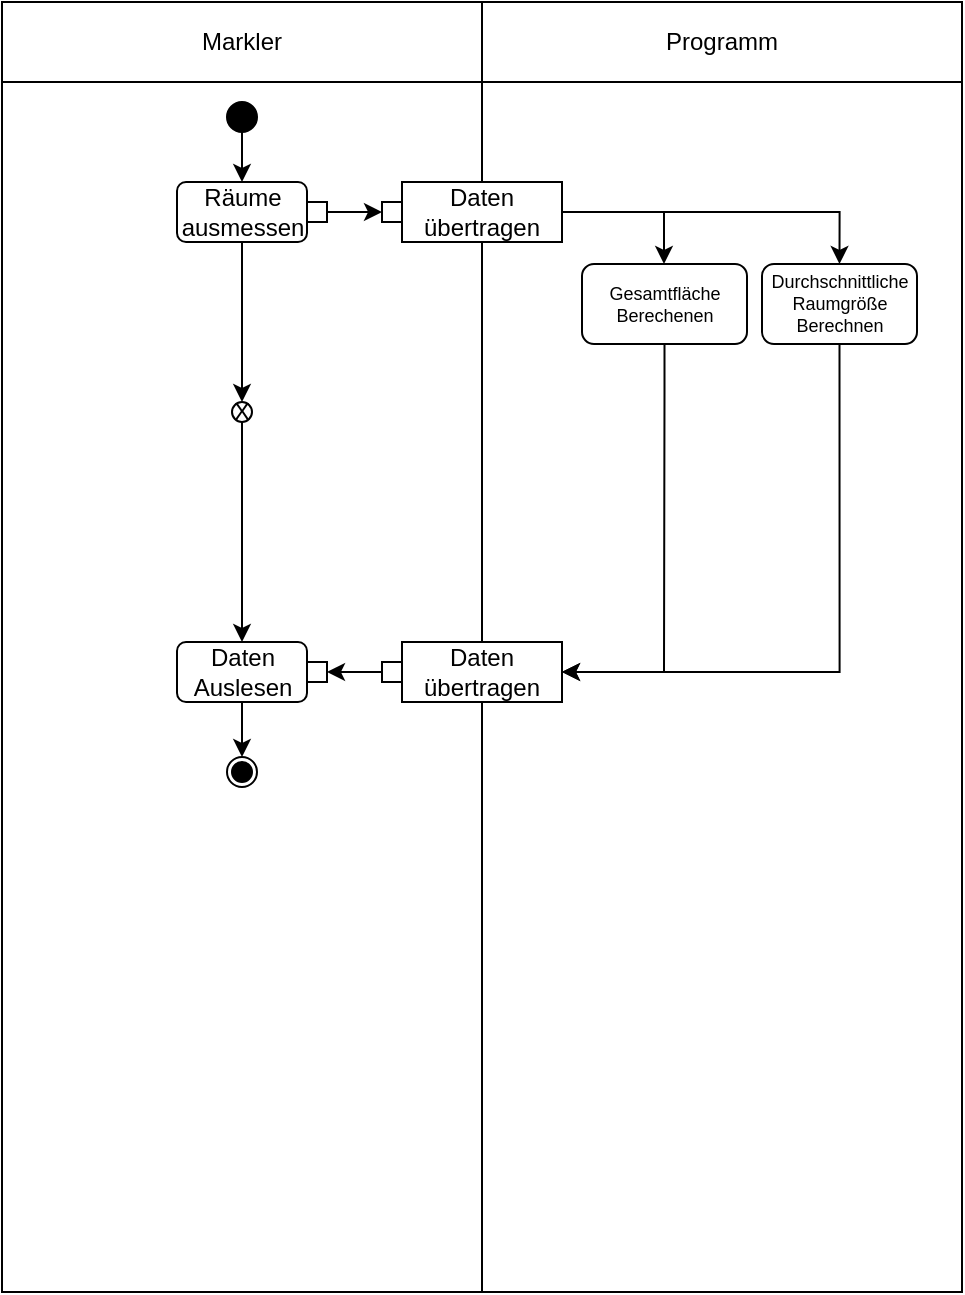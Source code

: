 <mxfile version="25.0.3">
  <diagram name="Seite-1" id="dTdTS0Jpss7GZBtvpQMk">
    <mxGraphModel dx="538" dy="290" grid="1" gridSize="10" guides="1" tooltips="1" connect="1" arrows="1" fold="1" page="1" pageScale="1" pageWidth="750" pageHeight="600" background="#ffffff" math="0" shadow="0">
      <root>
        <mxCell id="0" />
        <mxCell id="1" parent="0" />
        <mxCell id="P2V1AuMaLBbZlVJgVHay-41" value="" style="rounded=0;whiteSpace=wrap;html=1;rotation=90;" vertex="1" parent="1">
          <mxGeometry x="-47.5" y="382.5" width="605" height="240" as="geometry" />
        </mxCell>
        <mxCell id="P2V1AuMaLBbZlVJgVHay-42" value="" style="rounded=0;whiteSpace=wrap;html=1;rotation=90;" vertex="1" parent="1">
          <mxGeometry x="192.5" y="382.5" width="605" height="240" as="geometry" />
        </mxCell>
        <mxCell id="P2V1AuMaLBbZlVJgVHay-2" value="Markler" style="rounded=0;whiteSpace=wrap;html=1;" vertex="1" parent="1">
          <mxGeometry x="135" y="160" width="240" height="40" as="geometry" />
        </mxCell>
        <mxCell id="P2V1AuMaLBbZlVJgVHay-4" value="Programm" style="rounded=0;whiteSpace=wrap;html=1;" vertex="1" parent="1">
          <mxGeometry x="375" y="160" width="240" height="40" as="geometry" />
        </mxCell>
        <mxCell id="P2V1AuMaLBbZlVJgVHay-8" style="edgeStyle=orthogonalEdgeStyle;rounded=0;orthogonalLoop=1;jettySize=auto;html=1;entryX=0.5;entryY=0;entryDx=0;entryDy=0;" edge="1" parent="1" source="P2V1AuMaLBbZlVJgVHay-6" target="P2V1AuMaLBbZlVJgVHay-7">
          <mxGeometry relative="1" as="geometry" />
        </mxCell>
        <mxCell id="P2V1AuMaLBbZlVJgVHay-6" value="" style="ellipse;whiteSpace=wrap;html=1;aspect=fixed;labelBackgroundColor=#000000;fillColor=#000000;" vertex="1" parent="1">
          <mxGeometry x="247.5" y="210" width="15" height="15" as="geometry" />
        </mxCell>
        <mxCell id="P2V1AuMaLBbZlVJgVHay-26" style="edgeStyle=orthogonalEdgeStyle;rounded=0;orthogonalLoop=1;jettySize=auto;html=1;entryX=0.5;entryY=0;entryDx=0;entryDy=0;" edge="1" parent="1" source="P2V1AuMaLBbZlVJgVHay-7" target="P2V1AuMaLBbZlVJgVHay-25">
          <mxGeometry relative="1" as="geometry" />
        </mxCell>
        <mxCell id="P2V1AuMaLBbZlVJgVHay-7" value="&lt;font&gt;Räume ausmessen&lt;/font&gt;" style="rounded=1;whiteSpace=wrap;html=1;" vertex="1" parent="1">
          <mxGeometry x="222.5" y="250" width="65" height="30" as="geometry" />
        </mxCell>
        <mxCell id="P2V1AuMaLBbZlVJgVHay-34" style="edgeStyle=orthogonalEdgeStyle;rounded=0;orthogonalLoop=1;jettySize=auto;html=1;" edge="1" parent="1" source="P2V1AuMaLBbZlVJgVHay-10" target="P2V1AuMaLBbZlVJgVHay-28">
          <mxGeometry relative="1" as="geometry">
            <Array as="points">
              <mxPoint x="466" y="265" />
            </Array>
          </mxGeometry>
        </mxCell>
        <mxCell id="P2V1AuMaLBbZlVJgVHay-35" style="edgeStyle=orthogonalEdgeStyle;rounded=0;orthogonalLoop=1;jettySize=auto;html=1;entryX=0.5;entryY=0;entryDx=0;entryDy=0;" edge="1" parent="1" source="P2V1AuMaLBbZlVJgVHay-10" target="P2V1AuMaLBbZlVJgVHay-30">
          <mxGeometry relative="1" as="geometry" />
        </mxCell>
        <mxCell id="P2V1AuMaLBbZlVJgVHay-10" value="Daten übertragen" style="rounded=0;whiteSpace=wrap;html=1;" vertex="1" parent="1">
          <mxGeometry x="335" y="250" width="80" height="30" as="geometry" />
        </mxCell>
        <mxCell id="P2V1AuMaLBbZlVJgVHay-16" style="edgeStyle=orthogonalEdgeStyle;rounded=0;orthogonalLoop=1;jettySize=auto;html=1;exitX=1;exitY=0.5;exitDx=0;exitDy=0;entryX=0;entryY=0.5;entryDx=0;entryDy=0;" edge="1" parent="1" source="P2V1AuMaLBbZlVJgVHay-17" target="P2V1AuMaLBbZlVJgVHay-10">
          <mxGeometry relative="1" as="geometry" />
        </mxCell>
        <mxCell id="P2V1AuMaLBbZlVJgVHay-13" value="" style="rounded=0;whiteSpace=wrap;html=1;" vertex="1" parent="1">
          <mxGeometry x="287.5" y="260" width="10" height="10" as="geometry" />
        </mxCell>
        <mxCell id="P2V1AuMaLBbZlVJgVHay-18" value="" style="edgeStyle=orthogonalEdgeStyle;rounded=0;orthogonalLoop=1;jettySize=auto;html=1;exitX=1;exitY=0.5;exitDx=0;exitDy=0;entryX=0;entryY=0.5;entryDx=0;entryDy=0;" edge="1" parent="1" source="P2V1AuMaLBbZlVJgVHay-13" target="P2V1AuMaLBbZlVJgVHay-17">
          <mxGeometry relative="1" as="geometry">
            <mxPoint x="313" y="265" as="sourcePoint" />
            <mxPoint x="335" y="265" as="targetPoint" />
          </mxGeometry>
        </mxCell>
        <mxCell id="P2V1AuMaLBbZlVJgVHay-17" value="" style="rounded=0;whiteSpace=wrap;html=1;" vertex="1" parent="1">
          <mxGeometry x="325" y="260" width="10" height="10" as="geometry" />
        </mxCell>
        <mxCell id="P2V1AuMaLBbZlVJgVHay-19" value="Daten übertragen" style="rounded=0;whiteSpace=wrap;html=1;" vertex="1" parent="1">
          <mxGeometry x="335" y="480" width="80" height="30" as="geometry" />
        </mxCell>
        <mxCell id="P2V1AuMaLBbZlVJgVHay-39" style="edgeStyle=orthogonalEdgeStyle;rounded=0;orthogonalLoop=1;jettySize=auto;html=1;entryX=0.5;entryY=0;entryDx=0;entryDy=0;" edge="1" parent="1" source="P2V1AuMaLBbZlVJgVHay-20" target="P2V1AuMaLBbZlVJgVHay-38">
          <mxGeometry relative="1" as="geometry" />
        </mxCell>
        <mxCell id="P2V1AuMaLBbZlVJgVHay-20" value="Daten Auslesen" style="rounded=1;whiteSpace=wrap;html=1;" vertex="1" parent="1">
          <mxGeometry x="222.5" y="480" width="65" height="30" as="geometry" />
        </mxCell>
        <mxCell id="P2V1AuMaLBbZlVJgVHay-24" style="edgeStyle=orthogonalEdgeStyle;rounded=0;orthogonalLoop=1;jettySize=auto;html=1;exitX=0;exitY=0.5;exitDx=0;exitDy=0;entryX=1;entryY=0.5;entryDx=0;entryDy=0;" edge="1" parent="1" source="P2V1AuMaLBbZlVJgVHay-21" target="P2V1AuMaLBbZlVJgVHay-23">
          <mxGeometry relative="1" as="geometry" />
        </mxCell>
        <mxCell id="P2V1AuMaLBbZlVJgVHay-21" value="" style="rounded=0;whiteSpace=wrap;html=1;" vertex="1" parent="1">
          <mxGeometry x="325" y="490" width="10" height="10" as="geometry" />
        </mxCell>
        <mxCell id="P2V1AuMaLBbZlVJgVHay-23" value="" style="rounded=0;whiteSpace=wrap;html=1;" vertex="1" parent="1">
          <mxGeometry x="287.5" y="490" width="10" height="10" as="geometry" />
        </mxCell>
        <mxCell id="P2V1AuMaLBbZlVJgVHay-27" style="edgeStyle=orthogonalEdgeStyle;rounded=0;orthogonalLoop=1;jettySize=auto;html=1;entryX=0.5;entryY=0;entryDx=0;entryDy=0;" edge="1" parent="1" source="P2V1AuMaLBbZlVJgVHay-25" target="P2V1AuMaLBbZlVJgVHay-20">
          <mxGeometry relative="1" as="geometry" />
        </mxCell>
        <mxCell id="P2V1AuMaLBbZlVJgVHay-25" value="X" style="ellipse;whiteSpace=wrap;html=1;aspect=fixed;labelBackgroundColor=none;fillColor=#FFFFFF;" vertex="1" parent="1">
          <mxGeometry x="250" y="360" width="10" height="10" as="geometry" />
        </mxCell>
        <mxCell id="P2V1AuMaLBbZlVJgVHay-36" style="edgeStyle=orthogonalEdgeStyle;rounded=0;orthogonalLoop=1;jettySize=auto;html=1;entryX=1;entryY=0.5;entryDx=0;entryDy=0;" edge="1" parent="1" source="P2V1AuMaLBbZlVJgVHay-28" target="P2V1AuMaLBbZlVJgVHay-19">
          <mxGeometry relative="1" as="geometry">
            <Array as="points">
              <mxPoint x="466" y="355" />
              <mxPoint x="466" y="495" />
            </Array>
          </mxGeometry>
        </mxCell>
        <mxCell id="P2V1AuMaLBbZlVJgVHay-28" value="Gesamtfläche Berechenen" style="rounded=1;whiteSpace=wrap;html=1;fontSize=9;" vertex="1" parent="1">
          <mxGeometry x="425" y="291" width="82.5" height="40" as="geometry" />
        </mxCell>
        <mxCell id="P2V1AuMaLBbZlVJgVHay-44" style="edgeStyle=orthogonalEdgeStyle;rounded=0;orthogonalLoop=1;jettySize=auto;html=1;exitX=0.5;exitY=1;exitDx=0;exitDy=0;entryX=1;entryY=0.5;entryDx=0;entryDy=0;" edge="1" parent="1" source="P2V1AuMaLBbZlVJgVHay-30" target="P2V1AuMaLBbZlVJgVHay-19">
          <mxGeometry relative="1" as="geometry">
            <mxPoint x="430" y="500.0" as="targetPoint" />
          </mxGeometry>
        </mxCell>
        <mxCell id="P2V1AuMaLBbZlVJgVHay-30" value="Durchschnittliche Raumgröße Berechnen" style="rounded=1;whiteSpace=wrap;html=1;fontSize=9;" vertex="1" parent="1">
          <mxGeometry x="515" y="291" width="77.5" height="40" as="geometry" />
        </mxCell>
        <mxCell id="P2V1AuMaLBbZlVJgVHay-38" value="" style="ellipse;whiteSpace=wrap;html=1;aspect=fixed;labelBackgroundColor=default;fillColor=none;" vertex="1" parent="1">
          <mxGeometry x="247.5" y="537.5" width="15" height="15" as="geometry" />
        </mxCell>
        <mxCell id="P2V1AuMaLBbZlVJgVHay-40" value="" style="ellipse;whiteSpace=wrap;html=1;aspect=fixed;labelBackgroundColor=#000000;fillColor=#000000;" vertex="1" parent="1">
          <mxGeometry x="250" y="540" width="10" height="10" as="geometry" />
        </mxCell>
      </root>
    </mxGraphModel>
  </diagram>
</mxfile>
